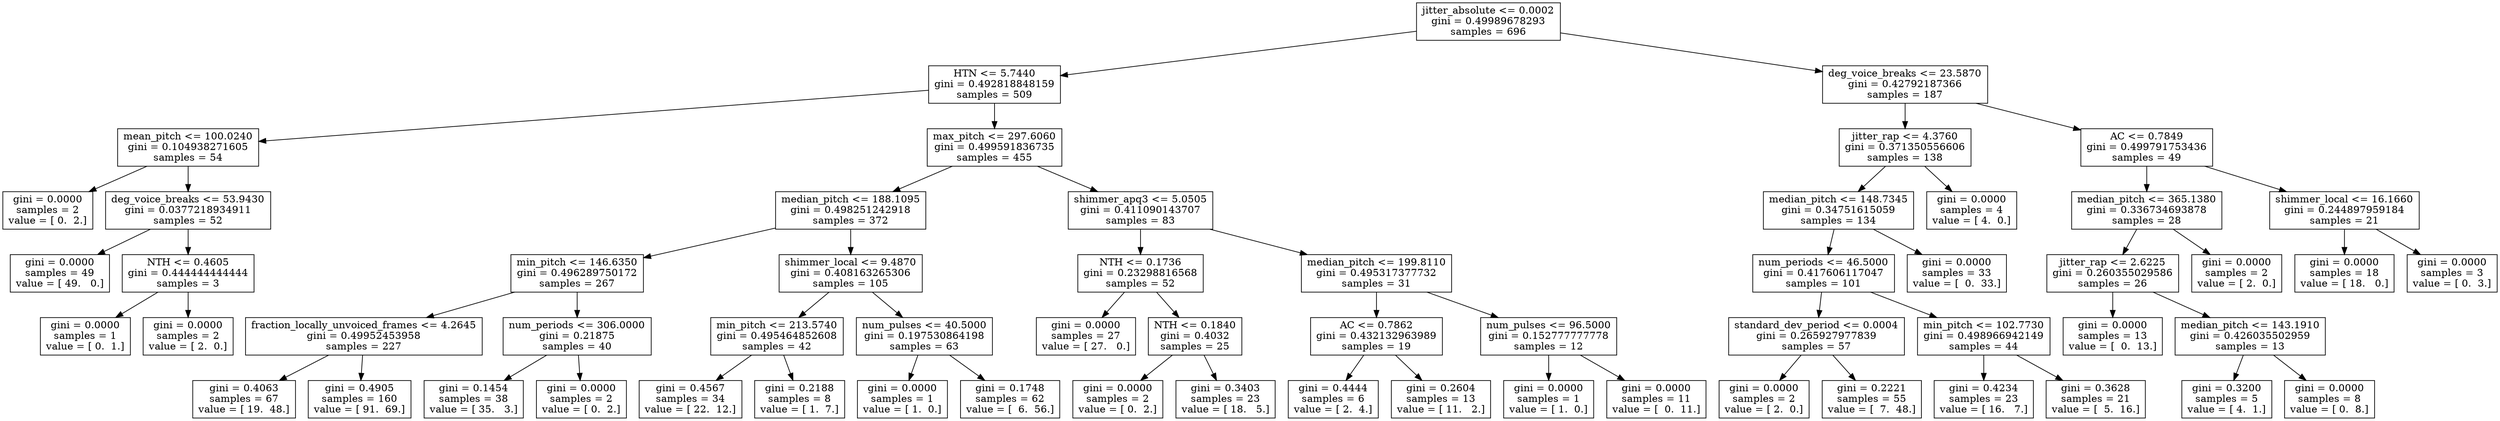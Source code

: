 digraph Tree {
0 [label="jitter_absolute <= 0.0002\ngini = 0.49989678293\nsamples = 696", shape="box"] ;
1 [label="HTN <= 5.7440\ngini = 0.492818848159\nsamples = 509", shape="box"] ;
0 -> 1 ;
2 [label="mean_pitch <= 100.0240\ngini = 0.104938271605\nsamples = 54", shape="box"] ;
1 -> 2 ;
3 [label="gini = 0.0000\nsamples = 2\nvalue = [ 0.  2.]", shape="box"] ;
2 -> 3 ;
4 [label="deg_voice_breaks <= 53.9430\ngini = 0.0377218934911\nsamples = 52", shape="box"] ;
2 -> 4 ;
5 [label="gini = 0.0000\nsamples = 49\nvalue = [ 49.   0.]", shape="box"] ;
4 -> 5 ;
6 [label="NTH <= 0.4605\ngini = 0.444444444444\nsamples = 3", shape="box"] ;
4 -> 6 ;
7 [label="gini = 0.0000\nsamples = 1\nvalue = [ 0.  1.]", shape="box"] ;
6 -> 7 ;
8 [label="gini = 0.0000\nsamples = 2\nvalue = [ 2.  0.]", shape="box"] ;
6 -> 8 ;
9 [label="max_pitch <= 297.6060\ngini = 0.499591836735\nsamples = 455", shape="box"] ;
1 -> 9 ;
10 [label="median_pitch <= 188.1095\ngini = 0.498251242918\nsamples = 372", shape="box"] ;
9 -> 10 ;
11 [label="min_pitch <= 146.6350\ngini = 0.496289750172\nsamples = 267", shape="box"] ;
10 -> 11 ;
12 [label="fraction_locally_unvoiced_frames <= 4.2645\ngini = 0.49952453958\nsamples = 227", shape="box"] ;
11 -> 12 ;
13 [label="gini = 0.4063\nsamples = 67\nvalue = [ 19.  48.]", shape="box"] ;
12 -> 13 ;
14 [label="gini = 0.4905\nsamples = 160\nvalue = [ 91.  69.]", shape="box"] ;
12 -> 14 ;
15 [label="num_periods <= 306.0000\ngini = 0.21875\nsamples = 40", shape="box"] ;
11 -> 15 ;
16 [label="gini = 0.1454\nsamples = 38\nvalue = [ 35.   3.]", shape="box"] ;
15 -> 16 ;
17 [label="gini = 0.0000\nsamples = 2\nvalue = [ 0.  2.]", shape="box"] ;
15 -> 17 ;
18 [label="shimmer_local <= 9.4870\ngini = 0.408163265306\nsamples = 105", shape="box"] ;
10 -> 18 ;
19 [label="min_pitch <= 213.5740\ngini = 0.495464852608\nsamples = 42", shape="box"] ;
18 -> 19 ;
20 [label="gini = 0.4567\nsamples = 34\nvalue = [ 22.  12.]", shape="box"] ;
19 -> 20 ;
21 [label="gini = 0.2188\nsamples = 8\nvalue = [ 1.  7.]", shape="box"] ;
19 -> 21 ;
22 [label="num_pulses <= 40.5000\ngini = 0.197530864198\nsamples = 63", shape="box"] ;
18 -> 22 ;
23 [label="gini = 0.0000\nsamples = 1\nvalue = [ 1.  0.]", shape="box"] ;
22 -> 23 ;
24 [label="gini = 0.1748\nsamples = 62\nvalue = [  6.  56.]", shape="box"] ;
22 -> 24 ;
25 [label="shimmer_apq3 <= 5.0505\ngini = 0.411090143707\nsamples = 83", shape="box"] ;
9 -> 25 ;
26 [label="NTH <= 0.1736\ngini = 0.23298816568\nsamples = 52", shape="box"] ;
25 -> 26 ;
27 [label="gini = 0.0000\nsamples = 27\nvalue = [ 27.   0.]", shape="box"] ;
26 -> 27 ;
28 [label="NTH <= 0.1840\ngini = 0.4032\nsamples = 25", shape="box"] ;
26 -> 28 ;
29 [label="gini = 0.0000\nsamples = 2\nvalue = [ 0.  2.]", shape="box"] ;
28 -> 29 ;
30 [label="gini = 0.3403\nsamples = 23\nvalue = [ 18.   5.]", shape="box"] ;
28 -> 30 ;
31 [label="median_pitch <= 199.8110\ngini = 0.495317377732\nsamples = 31", shape="box"] ;
25 -> 31 ;
32 [label="AC <= 0.7862\ngini = 0.432132963989\nsamples = 19", shape="box"] ;
31 -> 32 ;
33 [label="gini = 0.4444\nsamples = 6\nvalue = [ 2.  4.]", shape="box"] ;
32 -> 33 ;
34 [label="gini = 0.2604\nsamples = 13\nvalue = [ 11.   2.]", shape="box"] ;
32 -> 34 ;
35 [label="num_pulses <= 96.5000\ngini = 0.152777777778\nsamples = 12", shape="box"] ;
31 -> 35 ;
36 [label="gini = 0.0000\nsamples = 1\nvalue = [ 1.  0.]", shape="box"] ;
35 -> 36 ;
37 [label="gini = 0.0000\nsamples = 11\nvalue = [  0.  11.]", shape="box"] ;
35 -> 37 ;
38 [label="deg_voice_breaks <= 23.5870\ngini = 0.42792187366\nsamples = 187", shape="box"] ;
0 -> 38 ;
39 [label="jitter_rap <= 4.3760\ngini = 0.371350556606\nsamples = 138", shape="box"] ;
38 -> 39 ;
40 [label="median_pitch <= 148.7345\ngini = 0.34751615059\nsamples = 134", shape="box"] ;
39 -> 40 ;
41 [label="num_periods <= 46.5000\ngini = 0.417606117047\nsamples = 101", shape="box"] ;
40 -> 41 ;
42 [label="standard_dev_period <= 0.0004\ngini = 0.265927977839\nsamples = 57", shape="box"] ;
41 -> 42 ;
43 [label="gini = 0.0000\nsamples = 2\nvalue = [ 2.  0.]", shape="box"] ;
42 -> 43 ;
44 [label="gini = 0.2221\nsamples = 55\nvalue = [  7.  48.]", shape="box"] ;
42 -> 44 ;
45 [label="min_pitch <= 102.7730\ngini = 0.498966942149\nsamples = 44", shape="box"] ;
41 -> 45 ;
46 [label="gini = 0.4234\nsamples = 23\nvalue = [ 16.   7.]", shape="box"] ;
45 -> 46 ;
47 [label="gini = 0.3628\nsamples = 21\nvalue = [  5.  16.]", shape="box"] ;
45 -> 47 ;
48 [label="gini = 0.0000\nsamples = 33\nvalue = [  0.  33.]", shape="box"] ;
40 -> 48 ;
49 [label="gini = 0.0000\nsamples = 4\nvalue = [ 4.  0.]", shape="box"] ;
39 -> 49 ;
50 [label="AC <= 0.7849\ngini = 0.499791753436\nsamples = 49", shape="box"] ;
38 -> 50 ;
51 [label="median_pitch <= 365.1380\ngini = 0.336734693878\nsamples = 28", shape="box"] ;
50 -> 51 ;
52 [label="jitter_rap <= 2.6225\ngini = 0.260355029586\nsamples = 26", shape="box"] ;
51 -> 52 ;
53 [label="gini = 0.0000\nsamples = 13\nvalue = [  0.  13.]", shape="box"] ;
52 -> 53 ;
54 [label="median_pitch <= 143.1910\ngini = 0.426035502959\nsamples = 13", shape="box"] ;
52 -> 54 ;
55 [label="gini = 0.3200\nsamples = 5\nvalue = [ 4.  1.]", shape="box"] ;
54 -> 55 ;
56 [label="gini = 0.0000\nsamples = 8\nvalue = [ 0.  8.]", shape="box"] ;
54 -> 56 ;
57 [label="gini = 0.0000\nsamples = 2\nvalue = [ 2.  0.]", shape="box"] ;
51 -> 57 ;
58 [label="shimmer_local <= 16.1660\ngini = 0.244897959184\nsamples = 21", shape="box"] ;
50 -> 58 ;
59 [label="gini = 0.0000\nsamples = 18\nvalue = [ 18.   0.]", shape="box"] ;
58 -> 59 ;
60 [label="gini = 0.0000\nsamples = 3\nvalue = [ 0.  3.]", shape="box"] ;
58 -> 60 ;
}
